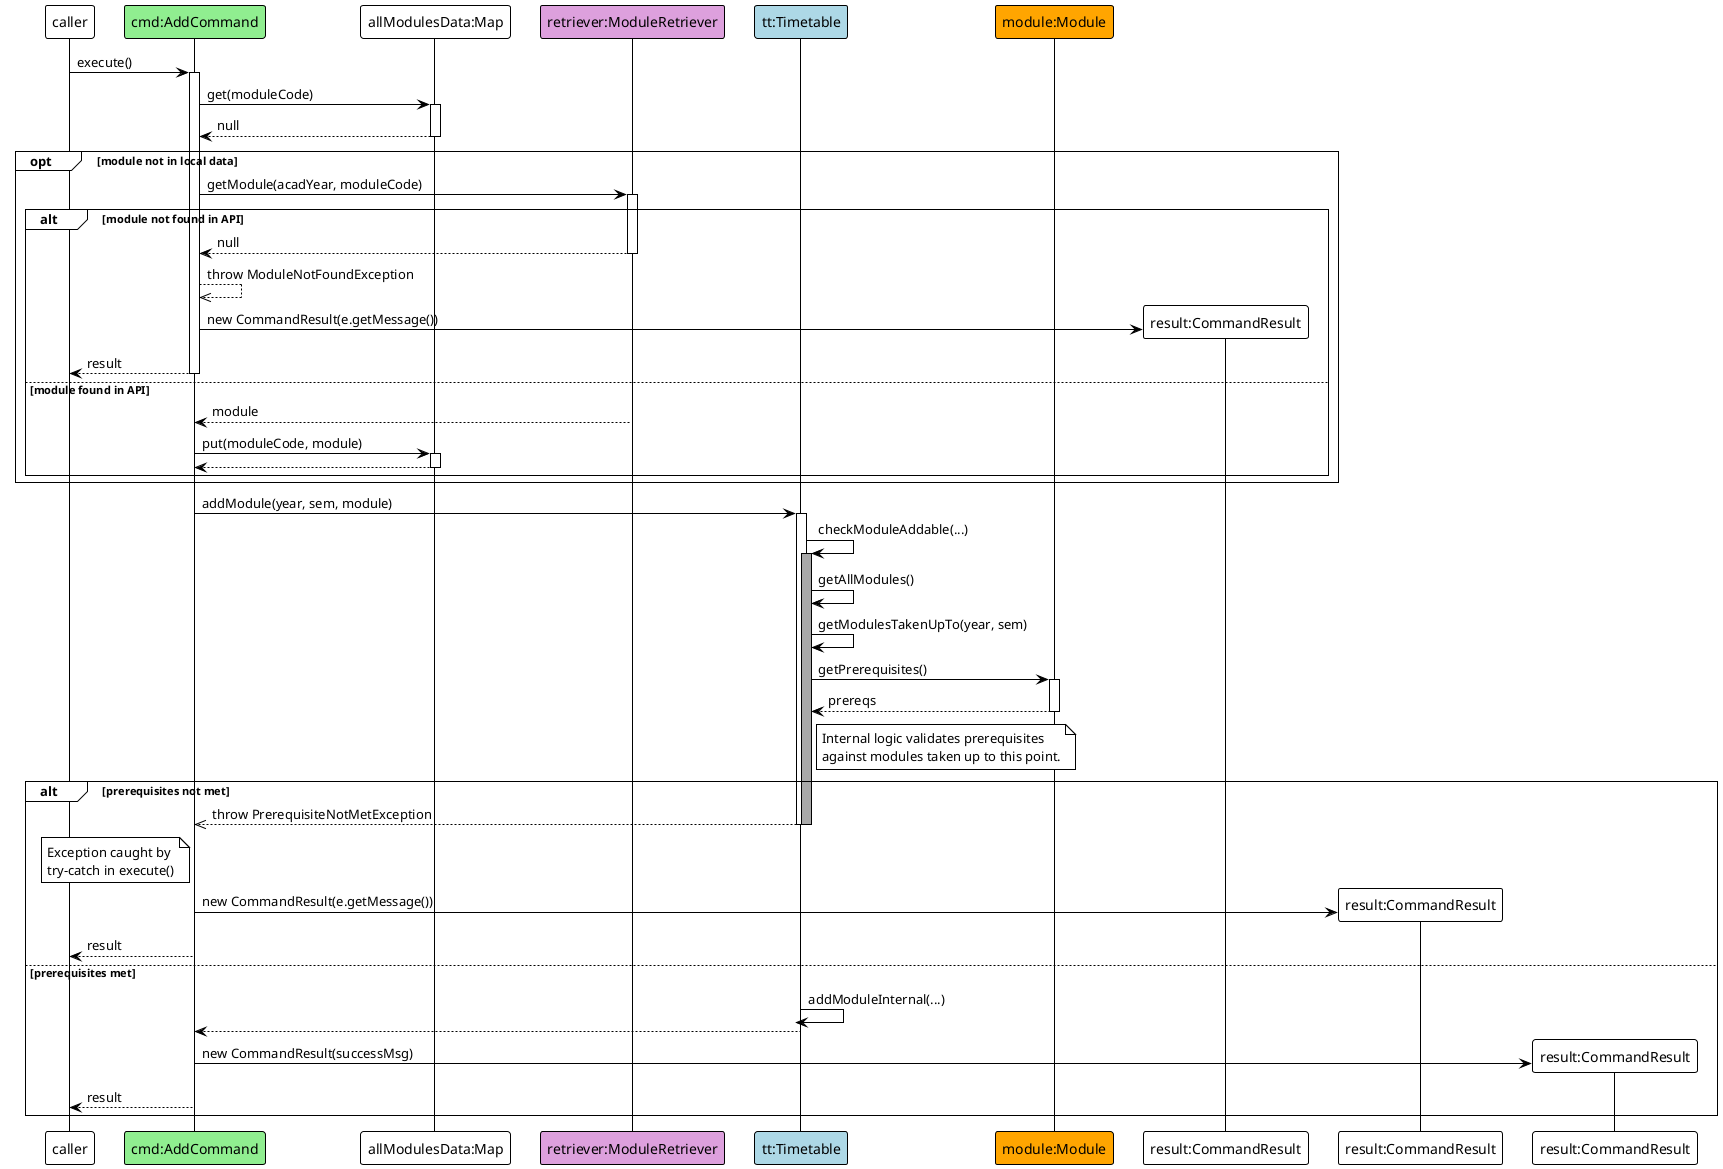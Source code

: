 @startuml
!theme plain

' --- Participants (colored based on your examples) ---
participant "caller" as Caller
participant "cmd:AddCommand" as AddCmd #LightGreen
participant "allModulesData:Map" as Cache
participant "retriever:ModuleRetriever" as Retriever #Plum
participant "tt:Timetable" as Timetable #LightBlue
participant "module:Module" as Module #Orange

' --- Flow Start ---
Caller -> AddCmd : execute()
activate AddCmd

AddCmd -> Cache : get(moduleCode)
activate Cache
Cache --> AddCmd : null
deactivate Cache

' --- Optional fragment for API fetch (matches image_7ccae0.png) ---
opt module not in local data
    AddCmd -> Retriever : getModule(acadYear, moduleCode)
    activate Retriever

    ' --- Alternative for API result ---
    alt module not found in API
        Retriever --> AddCmd : null
        deactivate Retriever

        ' Exception is caught by AddCommand's try-catch block
        AddCmd -->> AddCmd : throw ModuleNotFoundException

        ' Object creation (matches image_7cca86.png style)
        create participant "result:CommandResult" as ResultFail
        AddCmd -> ResultFail : new CommandResult(e.getMessage())
        AddCmd --> Caller : result
        deactivate AddCmd

    else module found in API
        Retriever --> AddCmd : module
        deactivate Retriever

        AddCmd -> Cache : put(moduleCode, module)
        activate Cache
        Cache --> AddCmd
        deactivate Cache
    end
end

' --- Continue with add logic ---
AddCmd -> Timetable : addModule(year, sem, module)
activate Timetable

' Nested activation for internal checks (matches image_7cca9d.png)
Timetable -> Timetable : checkModuleAddable(...)
activate Timetable #DarkGray

Timetable -> Timetable : getAllModules()
Timetable -> Timetable : getModulesTakenUpTo(year, sem)

Timetable -> Module : getPrerequisites()
activate Module
Module --> Timetable : prereqs
deactivate Module

note right of Timetable
  Internal logic validates prerequisites
  against modules taken up to this point.
end note

' --- Alternative for Prerequisite Check ---
alt prerequisites not met
    ' Dashed return arrow for exception
    Timetable -->> AddCmd : throw PrerequisiteNotMetException
    deactivate Timetable #DarkGray
    deactivate Timetable

    note left of AddCmd
      Exception caught by
      try-catch in execute()
    end note

    create participant "result:CommandResult" as ResultPrereq
    AddCmd -> ResultPrereq : new CommandResult(e.getMessage())
    AddCmd --> Caller : result
    deactivate AddCmd

else prerequisites met
    Timetable -> Timetable : addModuleInternal(...)
    deactivate Timetable #DarkGray

    Timetable --> AddCmd
    deactivate Timetable

    create participant "result:CommandResult" as ResultSuccess
    AddCmd -> ResultSuccess : new CommandResult(successMsg)

    AddCmd --> Caller : result
    deactivate AddCmd
end

@enduml